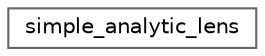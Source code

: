 digraph "Graphical Class Hierarchy"
{
 // LATEX_PDF_SIZE
  bgcolor="transparent";
  edge [fontname=Helvetica,fontsize=10,labelfontname=Helvetica,labelfontsize=10];
  node [fontname=Helvetica,fontsize=10,shape=box,height=0.2,width=0.4];
  rankdir="LR";
  Node0 [id="Node000000",label="simple_analytic_lens",height=0.2,width=0.4,color="grey40", fillcolor="white", style="filled",URL="$structsimple__analytic__lens.html",tooltip="A simplified version of LensHaloAnaNSIE."];
}
